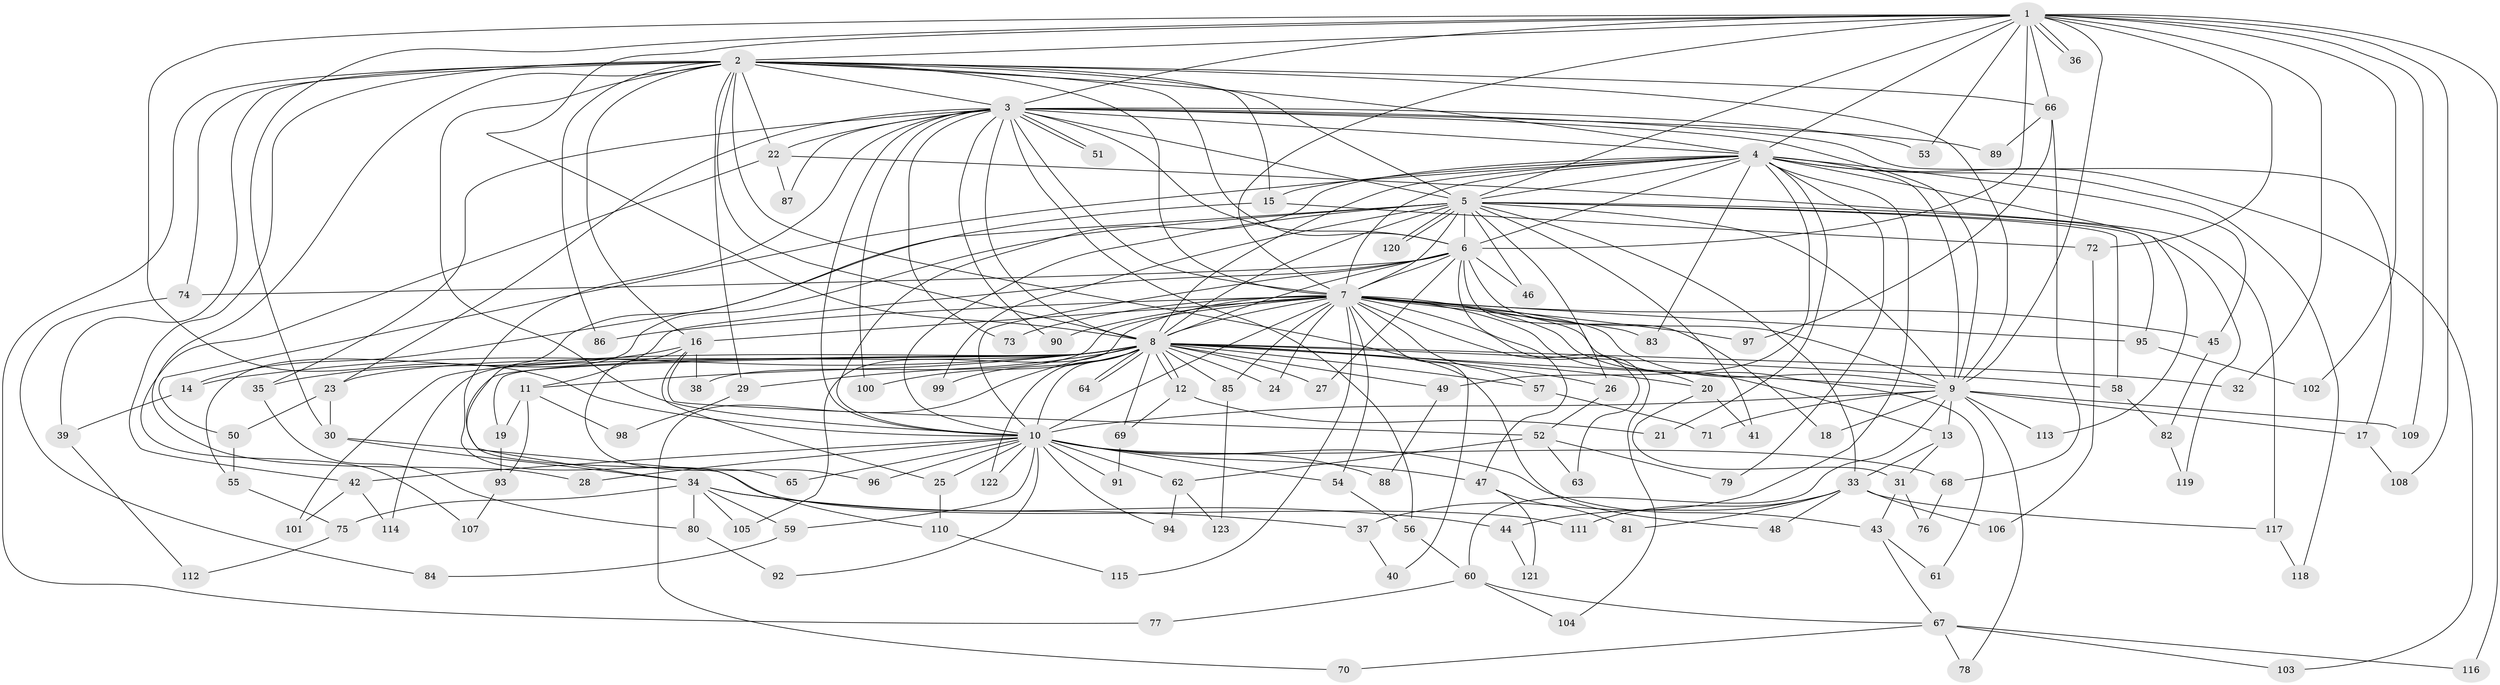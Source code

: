// Generated by graph-tools (version 1.1) at 2025/49/03/09/25 03:49:39]
// undirected, 123 vertices, 271 edges
graph export_dot {
graph [start="1"]
  node [color=gray90,style=filled];
  1;
  2;
  3;
  4;
  5;
  6;
  7;
  8;
  9;
  10;
  11;
  12;
  13;
  14;
  15;
  16;
  17;
  18;
  19;
  20;
  21;
  22;
  23;
  24;
  25;
  26;
  27;
  28;
  29;
  30;
  31;
  32;
  33;
  34;
  35;
  36;
  37;
  38;
  39;
  40;
  41;
  42;
  43;
  44;
  45;
  46;
  47;
  48;
  49;
  50;
  51;
  52;
  53;
  54;
  55;
  56;
  57;
  58;
  59;
  60;
  61;
  62;
  63;
  64;
  65;
  66;
  67;
  68;
  69;
  70;
  71;
  72;
  73;
  74;
  75;
  76;
  77;
  78;
  79;
  80;
  81;
  82;
  83;
  84;
  85;
  86;
  87;
  88;
  89;
  90;
  91;
  92;
  93;
  94;
  95;
  96;
  97;
  98;
  99;
  100;
  101;
  102;
  103;
  104;
  105;
  106;
  107;
  108;
  109;
  110;
  111;
  112;
  113;
  114;
  115;
  116;
  117;
  118;
  119;
  120;
  121;
  122;
  123;
  1 -- 2;
  1 -- 3;
  1 -- 4;
  1 -- 5;
  1 -- 6;
  1 -- 7;
  1 -- 8;
  1 -- 9;
  1 -- 10;
  1 -- 30;
  1 -- 32;
  1 -- 36;
  1 -- 36;
  1 -- 53;
  1 -- 66;
  1 -- 72;
  1 -- 102;
  1 -- 108;
  1 -- 109;
  1 -- 116;
  2 -- 3;
  2 -- 4;
  2 -- 5;
  2 -- 6;
  2 -- 7;
  2 -- 8;
  2 -- 9;
  2 -- 10;
  2 -- 15;
  2 -- 16;
  2 -- 22;
  2 -- 28;
  2 -- 29;
  2 -- 39;
  2 -- 42;
  2 -- 48;
  2 -- 66;
  2 -- 74;
  2 -- 77;
  2 -- 86;
  3 -- 4;
  3 -- 5;
  3 -- 6;
  3 -- 7;
  3 -- 8;
  3 -- 9;
  3 -- 10;
  3 -- 17;
  3 -- 22;
  3 -- 23;
  3 -- 35;
  3 -- 51;
  3 -- 51;
  3 -- 53;
  3 -- 56;
  3 -- 73;
  3 -- 87;
  3 -- 89;
  3 -- 90;
  3 -- 100;
  3 -- 110;
  4 -- 5;
  4 -- 6;
  4 -- 7;
  4 -- 8;
  4 -- 9;
  4 -- 10;
  4 -- 15;
  4 -- 21;
  4 -- 37;
  4 -- 45;
  4 -- 49;
  4 -- 50;
  4 -- 79;
  4 -- 83;
  4 -- 103;
  4 -- 113;
  4 -- 118;
  5 -- 6;
  5 -- 7;
  5 -- 8;
  5 -- 9;
  5 -- 10;
  5 -- 14;
  5 -- 26;
  5 -- 33;
  5 -- 41;
  5 -- 46;
  5 -- 55;
  5 -- 58;
  5 -- 95;
  5 -- 99;
  5 -- 119;
  5 -- 120;
  5 -- 120;
  6 -- 7;
  6 -- 8;
  6 -- 9;
  6 -- 10;
  6 -- 11;
  6 -- 18;
  6 -- 27;
  6 -- 46;
  6 -- 47;
  6 -- 74;
  7 -- 8;
  7 -- 9;
  7 -- 10;
  7 -- 13;
  7 -- 16;
  7 -- 20;
  7 -- 24;
  7 -- 38;
  7 -- 40;
  7 -- 45;
  7 -- 54;
  7 -- 57;
  7 -- 61;
  7 -- 63;
  7 -- 73;
  7 -- 83;
  7 -- 85;
  7 -- 86;
  7 -- 90;
  7 -- 95;
  7 -- 97;
  7 -- 104;
  7 -- 105;
  7 -- 115;
  8 -- 9;
  8 -- 10;
  8 -- 11;
  8 -- 12;
  8 -- 12;
  8 -- 14;
  8 -- 19;
  8 -- 20;
  8 -- 23;
  8 -- 24;
  8 -- 26;
  8 -- 27;
  8 -- 29;
  8 -- 32;
  8 -- 34;
  8 -- 49;
  8 -- 57;
  8 -- 58;
  8 -- 64;
  8 -- 64;
  8 -- 69;
  8 -- 70;
  8 -- 85;
  8 -- 99;
  8 -- 100;
  8 -- 101;
  8 -- 114;
  8 -- 122;
  9 -- 10;
  9 -- 13;
  9 -- 17;
  9 -- 18;
  9 -- 60;
  9 -- 71;
  9 -- 78;
  9 -- 109;
  9 -- 113;
  10 -- 25;
  10 -- 28;
  10 -- 42;
  10 -- 43;
  10 -- 47;
  10 -- 54;
  10 -- 59;
  10 -- 62;
  10 -- 65;
  10 -- 68;
  10 -- 88;
  10 -- 91;
  10 -- 92;
  10 -- 94;
  10 -- 96;
  10 -- 122;
  11 -- 19;
  11 -- 93;
  11 -- 98;
  12 -- 21;
  12 -- 69;
  13 -- 31;
  13 -- 33;
  14 -- 39;
  15 -- 65;
  15 -- 72;
  16 -- 25;
  16 -- 35;
  16 -- 38;
  16 -- 52;
  16 -- 96;
  17 -- 108;
  19 -- 93;
  20 -- 31;
  20 -- 41;
  22 -- 87;
  22 -- 107;
  22 -- 117;
  23 -- 30;
  23 -- 50;
  25 -- 110;
  26 -- 52;
  29 -- 98;
  30 -- 34;
  30 -- 111;
  31 -- 43;
  31 -- 76;
  33 -- 44;
  33 -- 48;
  33 -- 81;
  33 -- 106;
  33 -- 111;
  33 -- 117;
  34 -- 37;
  34 -- 44;
  34 -- 59;
  34 -- 75;
  34 -- 80;
  34 -- 105;
  35 -- 80;
  37 -- 40;
  39 -- 112;
  42 -- 101;
  42 -- 114;
  43 -- 61;
  43 -- 67;
  44 -- 121;
  45 -- 82;
  47 -- 81;
  47 -- 121;
  49 -- 88;
  50 -- 55;
  52 -- 62;
  52 -- 63;
  52 -- 79;
  54 -- 56;
  55 -- 75;
  56 -- 60;
  57 -- 71;
  58 -- 82;
  59 -- 84;
  60 -- 67;
  60 -- 77;
  60 -- 104;
  62 -- 94;
  62 -- 123;
  66 -- 68;
  66 -- 89;
  66 -- 97;
  67 -- 70;
  67 -- 78;
  67 -- 103;
  67 -- 116;
  68 -- 76;
  69 -- 91;
  72 -- 106;
  74 -- 84;
  75 -- 112;
  80 -- 92;
  82 -- 119;
  85 -- 123;
  93 -- 107;
  95 -- 102;
  110 -- 115;
  117 -- 118;
}
